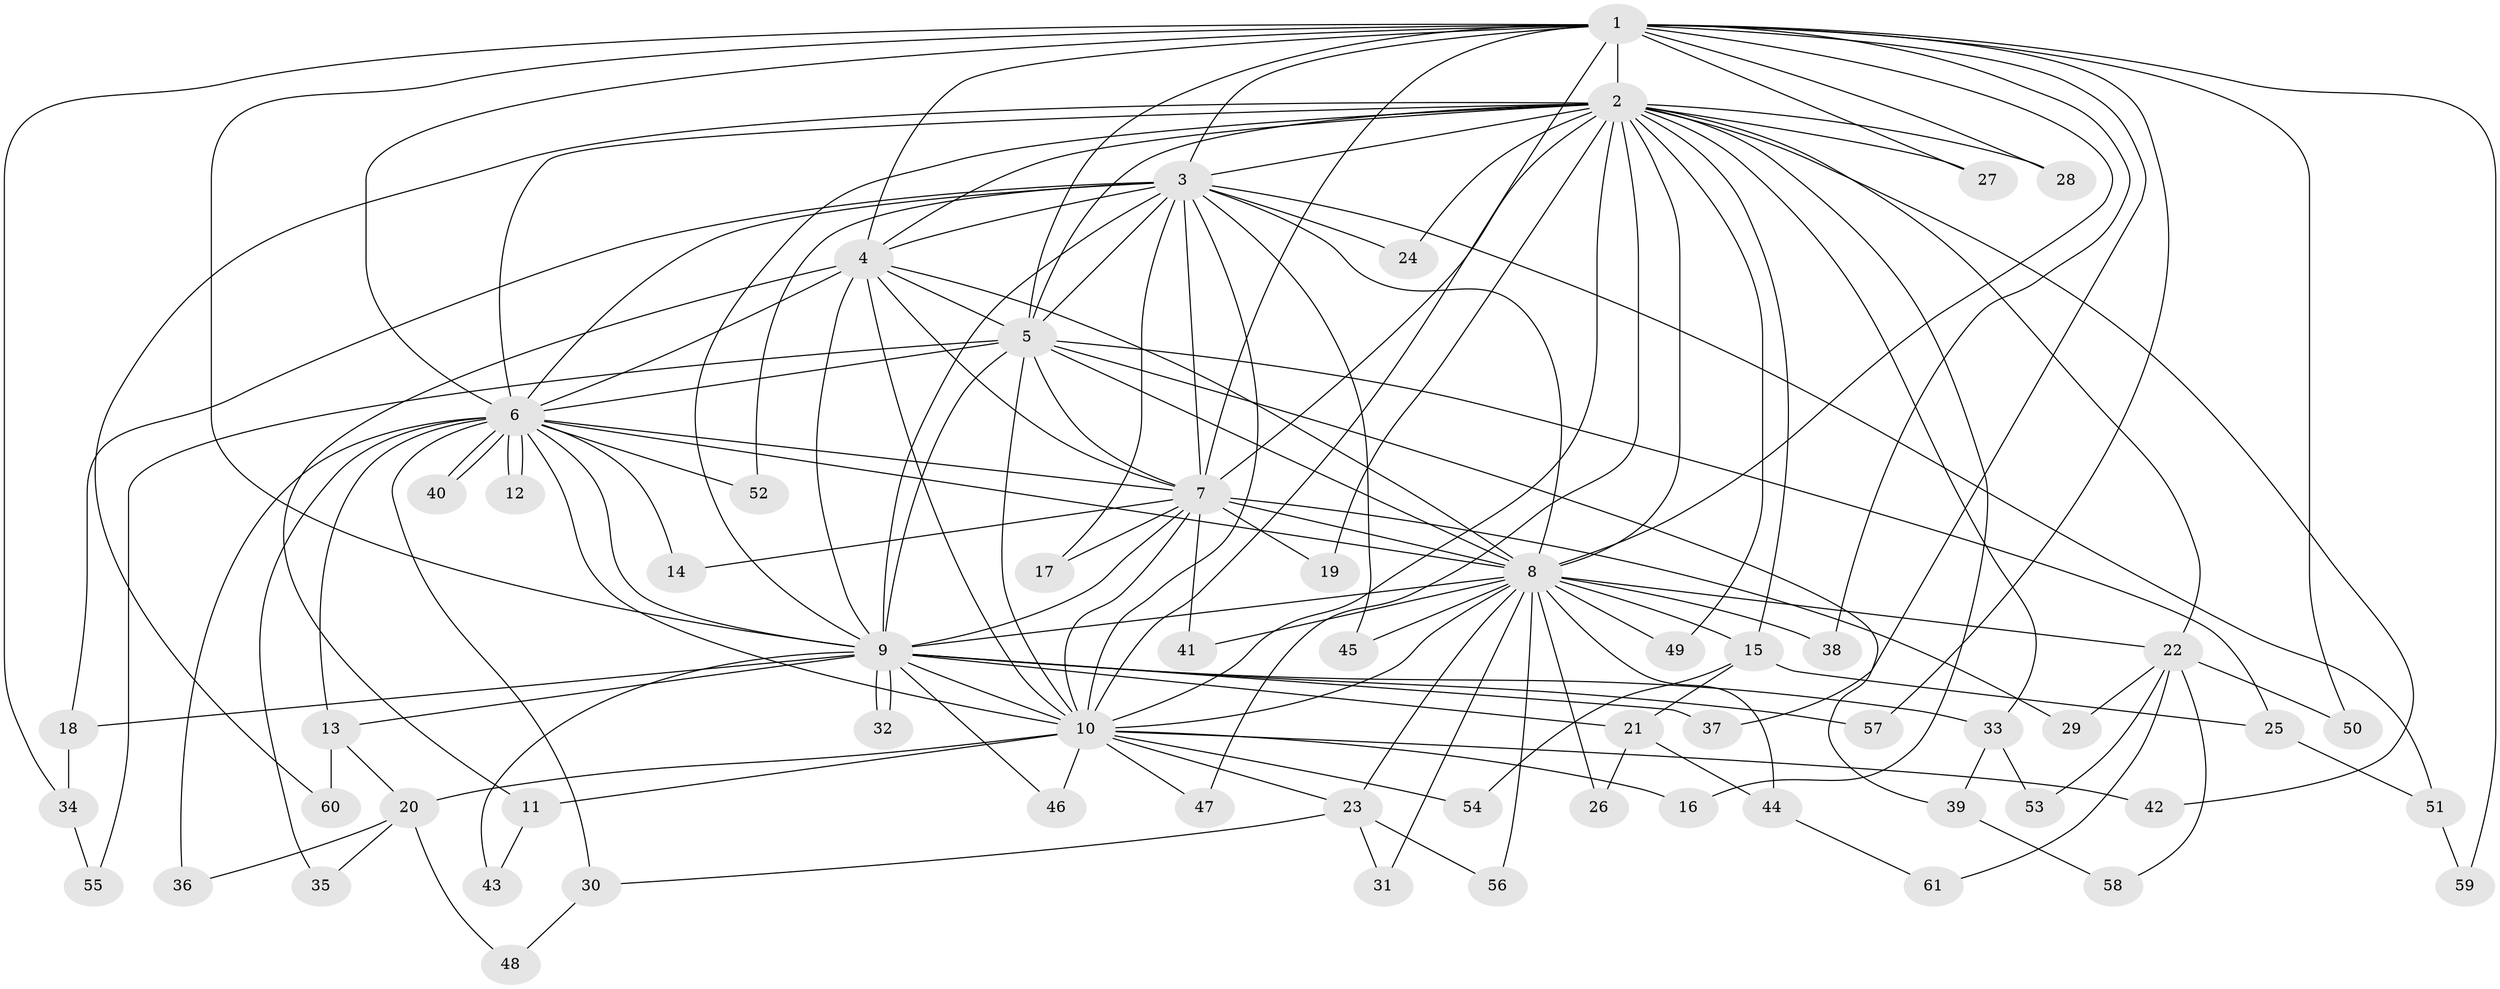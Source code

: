 // coarse degree distribution, {21: 0.022222222222222223, 24: 0.022222222222222223, 12: 0.022222222222222223, 8: 0.022222222222222223, 10: 0.022222222222222223, 16: 0.022222222222222223, 9: 0.022222222222222223, 14: 0.022222222222222223, 3: 0.13333333333333333, 2: 0.4666666666666667, 4: 0.044444444444444446, 6: 0.044444444444444446, 5: 0.044444444444444446, 1: 0.08888888888888889}
// Generated by graph-tools (version 1.1) at 2025/23/03/03/25 07:23:46]
// undirected, 61 vertices, 147 edges
graph export_dot {
graph [start="1"]
  node [color=gray90,style=filled];
  1;
  2;
  3;
  4;
  5;
  6;
  7;
  8;
  9;
  10;
  11;
  12;
  13;
  14;
  15;
  16;
  17;
  18;
  19;
  20;
  21;
  22;
  23;
  24;
  25;
  26;
  27;
  28;
  29;
  30;
  31;
  32;
  33;
  34;
  35;
  36;
  37;
  38;
  39;
  40;
  41;
  42;
  43;
  44;
  45;
  46;
  47;
  48;
  49;
  50;
  51;
  52;
  53;
  54;
  55;
  56;
  57;
  58;
  59;
  60;
  61;
  1 -- 2;
  1 -- 3;
  1 -- 4;
  1 -- 5;
  1 -- 6;
  1 -- 7;
  1 -- 8;
  1 -- 9;
  1 -- 10;
  1 -- 27;
  1 -- 28;
  1 -- 34;
  1 -- 37;
  1 -- 38;
  1 -- 50;
  1 -- 57;
  1 -- 59;
  2 -- 3;
  2 -- 4;
  2 -- 5;
  2 -- 6;
  2 -- 7;
  2 -- 8;
  2 -- 9;
  2 -- 10;
  2 -- 15;
  2 -- 16;
  2 -- 19;
  2 -- 22;
  2 -- 24;
  2 -- 27;
  2 -- 28;
  2 -- 33;
  2 -- 42;
  2 -- 47;
  2 -- 49;
  2 -- 60;
  3 -- 4;
  3 -- 5;
  3 -- 6;
  3 -- 7;
  3 -- 8;
  3 -- 9;
  3 -- 10;
  3 -- 17;
  3 -- 18;
  3 -- 24;
  3 -- 45;
  3 -- 51;
  3 -- 52;
  4 -- 5;
  4 -- 6;
  4 -- 7;
  4 -- 8;
  4 -- 9;
  4 -- 10;
  4 -- 11;
  5 -- 6;
  5 -- 7;
  5 -- 8;
  5 -- 9;
  5 -- 10;
  5 -- 25;
  5 -- 39;
  5 -- 55;
  6 -- 7;
  6 -- 8;
  6 -- 9;
  6 -- 10;
  6 -- 12;
  6 -- 12;
  6 -- 13;
  6 -- 14;
  6 -- 30;
  6 -- 35;
  6 -- 36;
  6 -- 40;
  6 -- 40;
  6 -- 52;
  7 -- 8;
  7 -- 9;
  7 -- 10;
  7 -- 14;
  7 -- 17;
  7 -- 19;
  7 -- 29;
  7 -- 41;
  8 -- 9;
  8 -- 10;
  8 -- 15;
  8 -- 22;
  8 -- 23;
  8 -- 26;
  8 -- 31;
  8 -- 38;
  8 -- 41;
  8 -- 44;
  8 -- 45;
  8 -- 49;
  8 -- 56;
  9 -- 10;
  9 -- 13;
  9 -- 18;
  9 -- 21;
  9 -- 32;
  9 -- 32;
  9 -- 33;
  9 -- 37;
  9 -- 43;
  9 -- 46;
  9 -- 57;
  10 -- 11;
  10 -- 16;
  10 -- 20;
  10 -- 23;
  10 -- 42;
  10 -- 46;
  10 -- 47;
  10 -- 54;
  11 -- 43;
  13 -- 20;
  13 -- 60;
  15 -- 21;
  15 -- 25;
  15 -- 54;
  18 -- 34;
  20 -- 35;
  20 -- 36;
  20 -- 48;
  21 -- 26;
  21 -- 44;
  22 -- 29;
  22 -- 50;
  22 -- 53;
  22 -- 58;
  22 -- 61;
  23 -- 30;
  23 -- 31;
  23 -- 56;
  25 -- 51;
  30 -- 48;
  33 -- 39;
  33 -- 53;
  34 -- 55;
  39 -- 58;
  44 -- 61;
  51 -- 59;
}
